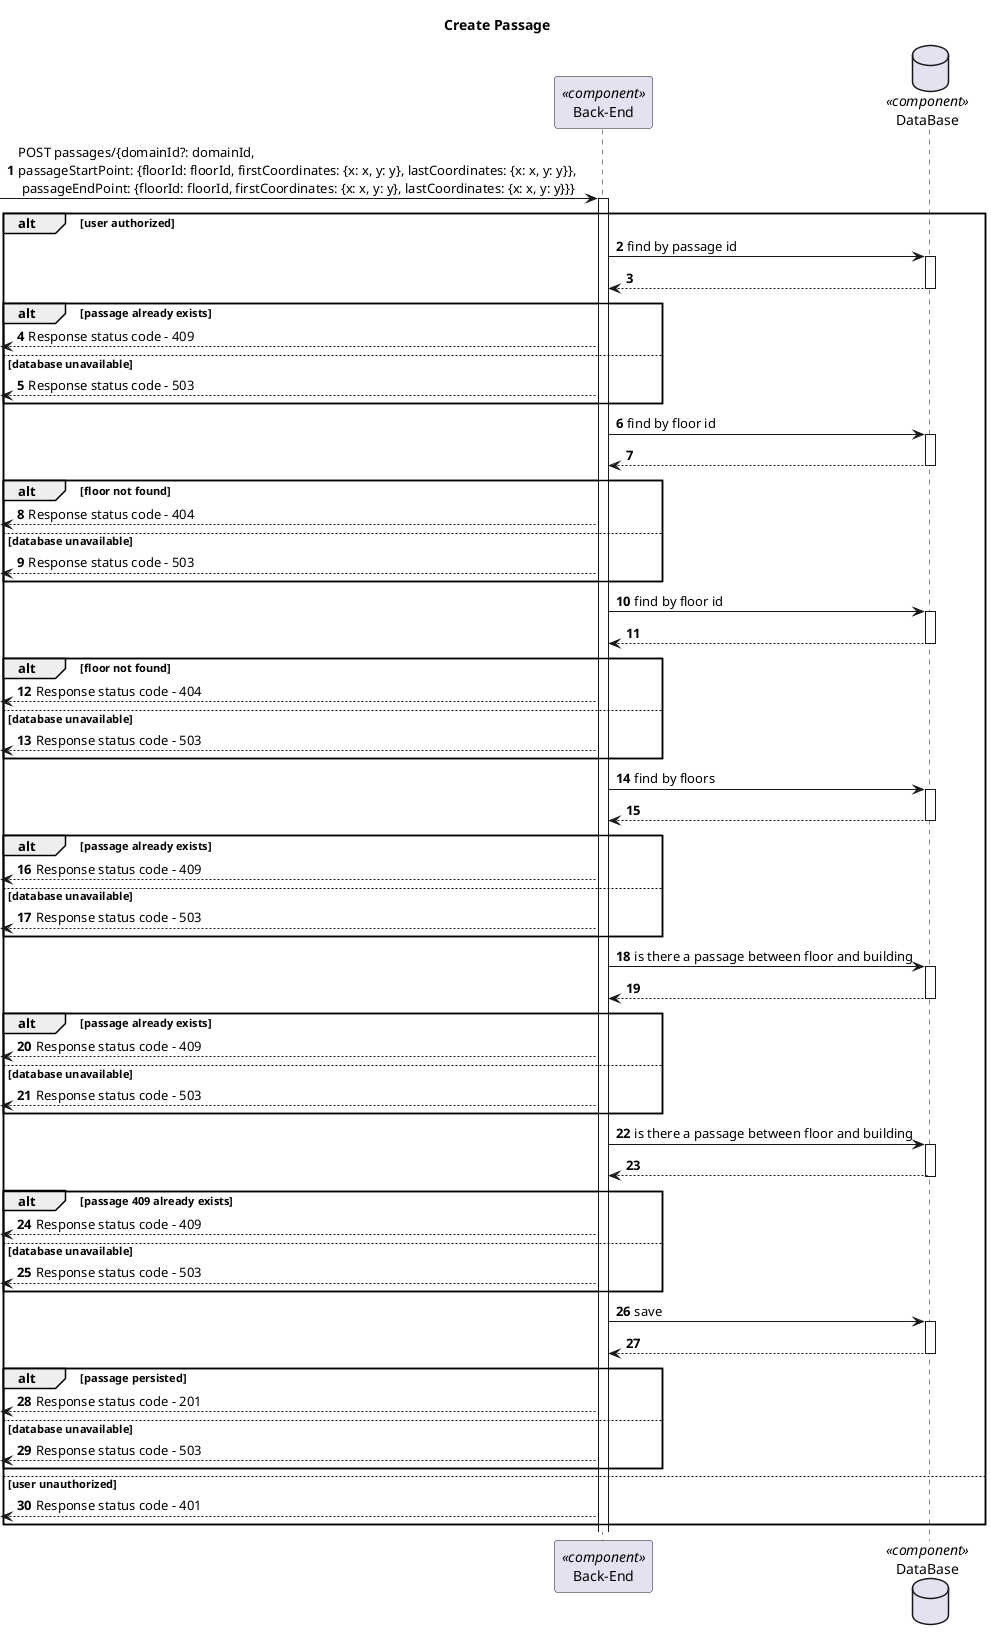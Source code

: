 @startuml Process View - Level 3

autonumber
skinparam packageStyle rect

title Create Passage

participant "Back-End" as BE <<component>>
database "DataBase" as DB <<component>>

-> BE: POST passages/{domainId?: domainId, \npassageStartPoint: {floorId: floorId, firstCoordinates: {x: x, y: y}, lastCoordinates: {x: x, y: y}}, \n passageEndPoint: {floorId: floorId, firstCoordinates: {x: x, y: y}, lastCoordinates: {x: x, y: y}}}

alt user authorized

'Find by Passage ID'

activate BE

BE -> DB: find by passage id

activate DB

DB --> BE:

deactivate DB

alt passage already exists

  <-- BE: Response status code - 409

else database unavailable

  <-- BE: Response status code - 503

end


'Find by Floor ID (startpoint)'

activate BE

BE -> DB: find by floor id

activate DB

DB --> BE:

deactivate DB

alt floor not found

  <-- BE: Response status code - 404

else database unavailable

  <-- BE: Response status code - 503

end

'Find by Floor ID (endpoint)'

activate BE

BE -> DB: find by floor id

activate DB

DB --> BE:

deactivate DB

alt floor not found

  <-- BE: Response status code - 404

else database unavailable

  <-- BE: Response status code - 503

end


'Find Passage By Floors'

activate BE

BE -> DB: find by floors

activate DB

DB --> BE:

deactivate DB

alt passage already exists

  <-- BE: Response status code - 409

else database unavailable

  <-- BE: Response status code - 503

end

'Is There A Passage Between Floor And Building (startpoint)'

activate BE

BE -> DB: is there a passage between floor and building

activate DB

DB --> BE:

deactivate DB

alt passage already exists


  <-- BE: Response status code - 409

else database unavailable

  <-- BE: Response status code - 503

end

'Is There A Passage Between Floor And Building (endpoint)'

activate BE

BE -> DB: is there a passage between floor and building

activate DB

DB --> BE:

deactivate DB

alt passage 409 already exists


  <-- BE: Response status code - 409

else database unavailable

  <-- BE: Response status code - 503

end


activate BE

BE -> DB: save

activate DB

DB --> BE:

deactivate DB

alt passage persisted

  <-- BE: Response status code - 201

else database unavailable

  <-- BE: Response status code - 503

end

else user unauthorized

  <-- BE: Response status code - 401

end

@enduml